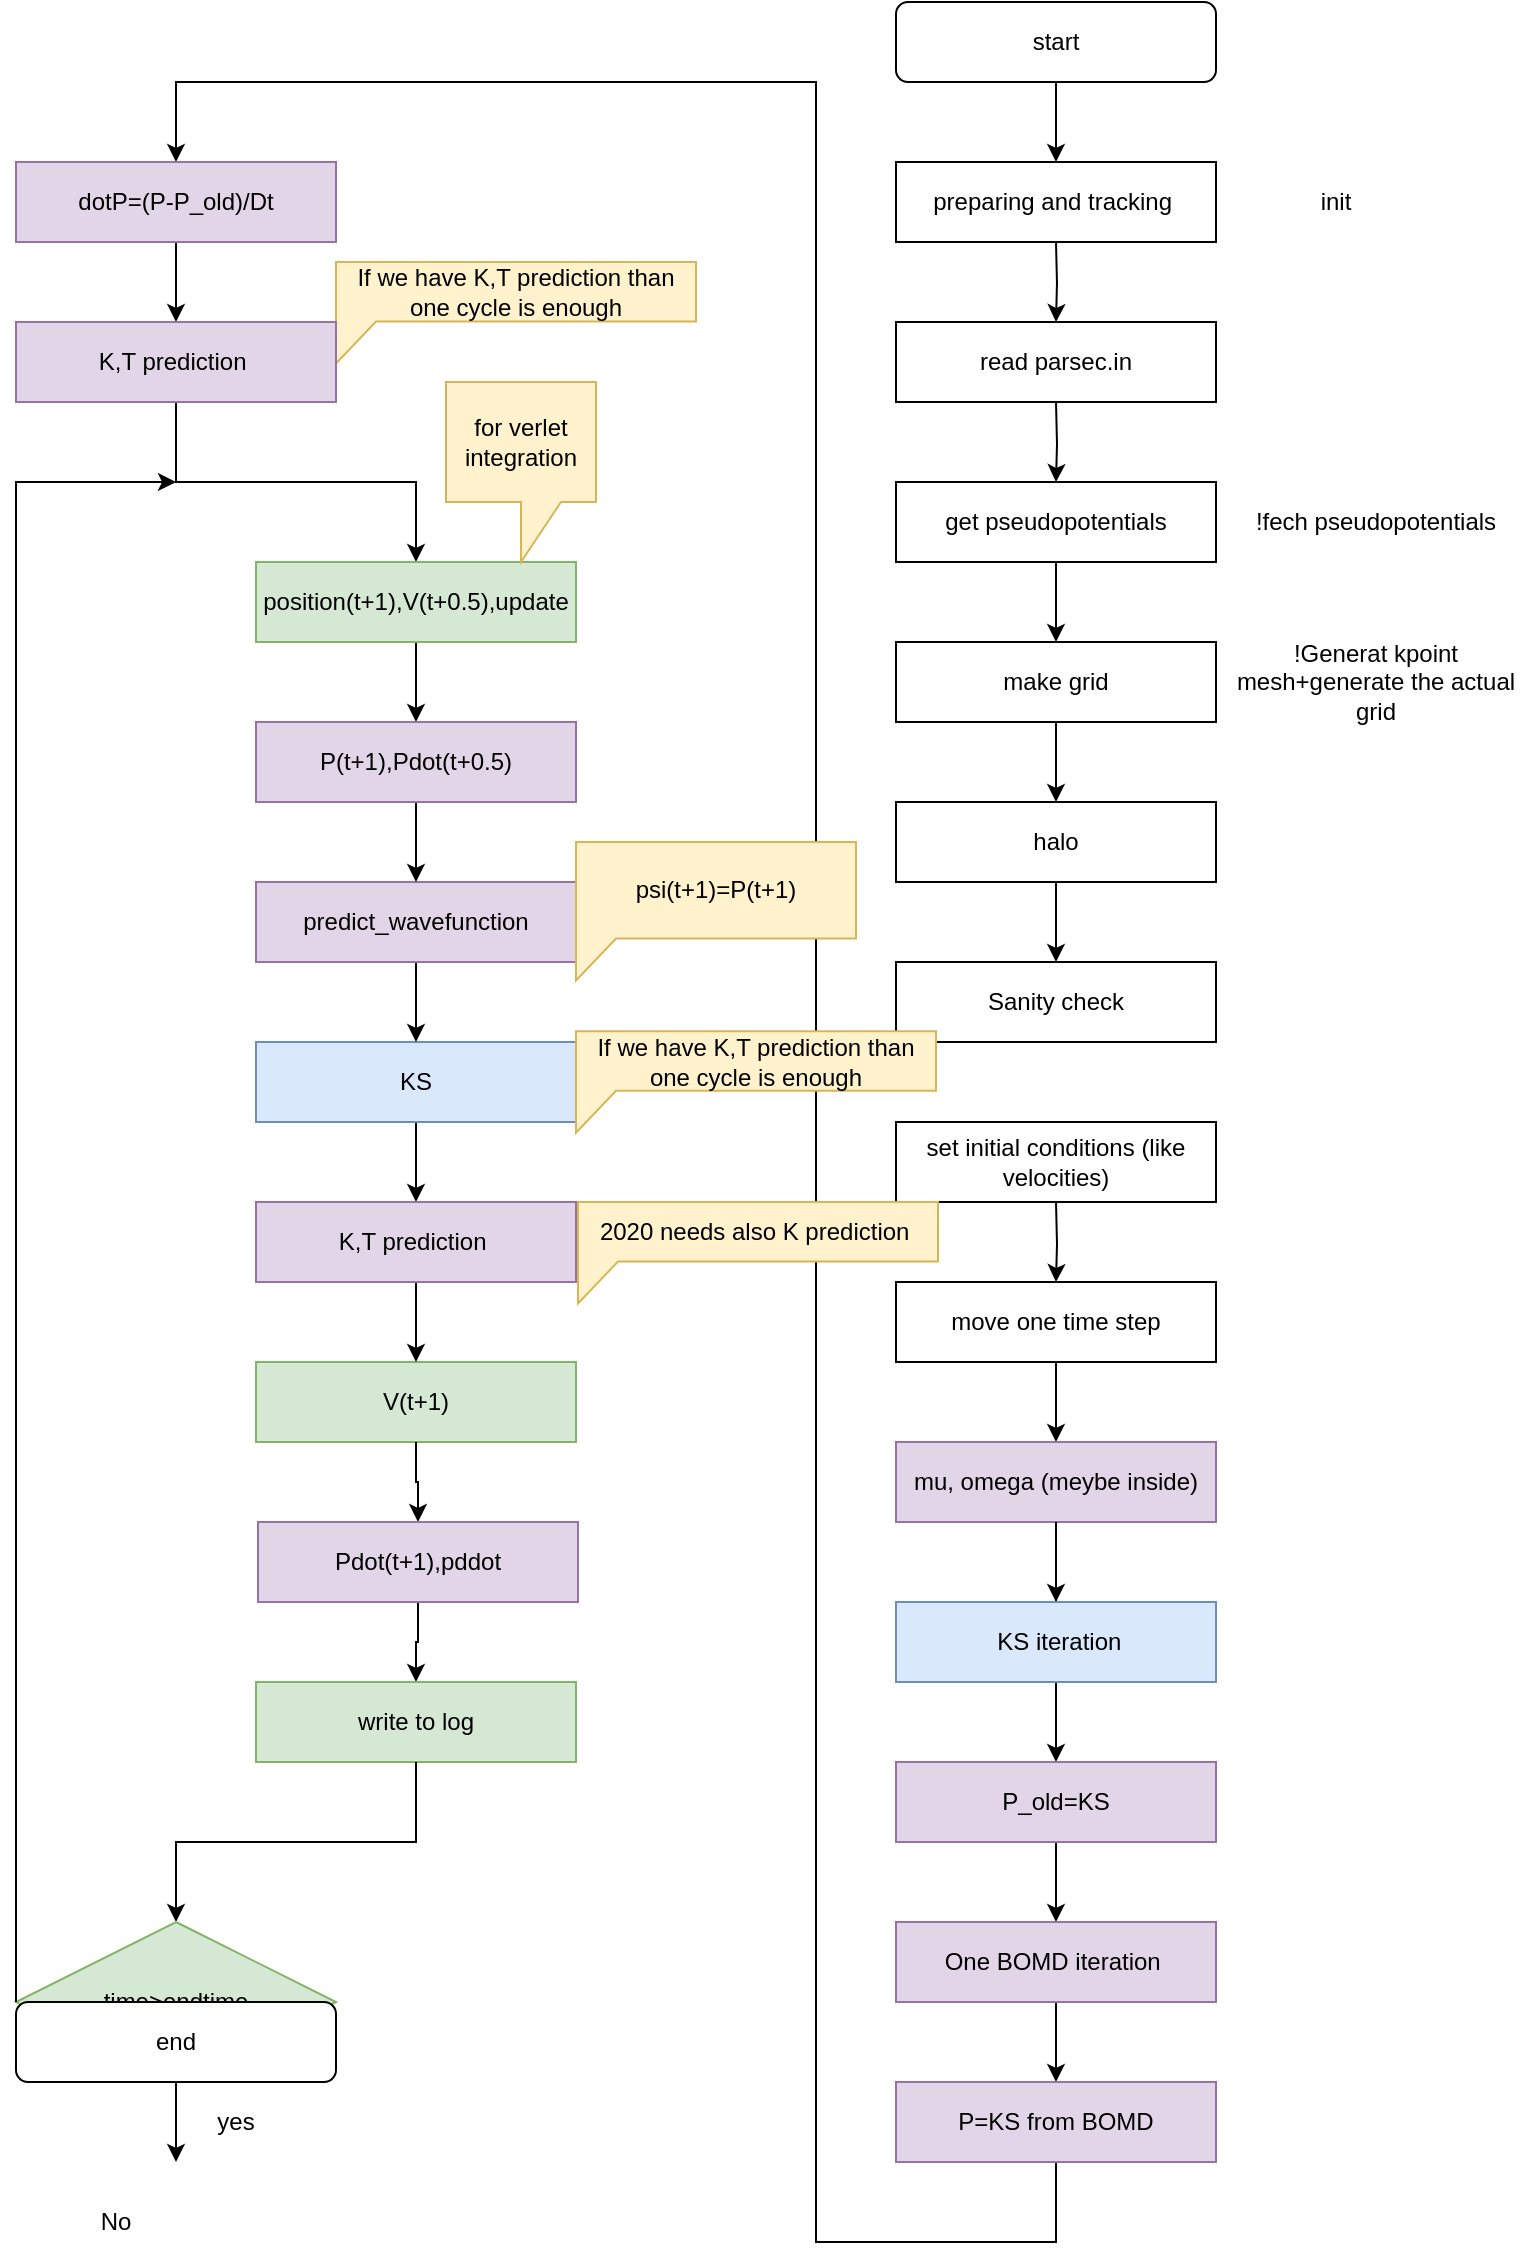 <mxfile version="22.1.5" type="github">
  <diagram name="Page-1" id="nUPiuCRVbXKer7cdgbRS">
    <mxGraphModel dx="2074" dy="1120" grid="1" gridSize="10" guides="1" tooltips="1" connect="1" arrows="1" fold="1" page="1" pageScale="1" pageWidth="827" pageHeight="1169" math="0" shadow="0">
      <root>
        <mxCell id="0" />
        <mxCell id="1" parent="0" />
        <mxCell id="meWhoNTzZQdbwV-DVgsE-1" value="" style="edgeStyle=orthogonalEdgeStyle;rounded=0;orthogonalLoop=1;jettySize=auto;html=1;" parent="1" source="meWhoNTzZQdbwV-DVgsE-2" target="meWhoNTzZQdbwV-DVgsE-5" edge="1">
          <mxGeometry relative="1" as="geometry" />
        </mxCell>
        <mxCell id="meWhoNTzZQdbwV-DVgsE-2" value="start" style="rounded=1;whiteSpace=wrap;html=1;" parent="1" vertex="1">
          <mxGeometry x="480" width="160" height="40" as="geometry" />
        </mxCell>
        <mxCell id="meWhoNTzZQdbwV-DVgsE-11" value="" style="edgeStyle=orthogonalEdgeStyle;rounded=0;orthogonalLoop=1;jettySize=auto;html=1;" parent="1" edge="1">
          <mxGeometry relative="1" as="geometry">
            <mxPoint x="560" y="160" as="targetPoint" />
            <mxPoint x="560" y="120" as="sourcePoint" />
          </mxGeometry>
        </mxCell>
        <mxCell id="meWhoNTzZQdbwV-DVgsE-5" value="preparing and tracking&amp;nbsp;" style="rounded=0;whiteSpace=wrap;html=1;" parent="1" vertex="1">
          <mxGeometry x="480" y="80" width="160" height="40" as="geometry" />
        </mxCell>
        <mxCell id="meWhoNTzZQdbwV-DVgsE-6" value="init" style="text;html=1;strokeColor=none;fillColor=none;align=center;verticalAlign=middle;whiteSpace=wrap;rounded=0;" parent="1" vertex="1">
          <mxGeometry x="640" y="80" width="120" height="40" as="geometry" />
        </mxCell>
        <mxCell id="meWhoNTzZQdbwV-DVgsE-8" value="!fech pseudopotentials" style="text;html=1;strokeColor=none;fillColor=none;align=center;verticalAlign=middle;whiteSpace=wrap;rounded=0;" parent="1" vertex="1">
          <mxGeometry x="640" y="240" width="160" height="40" as="geometry" />
        </mxCell>
        <mxCell id="meWhoNTzZQdbwV-DVgsE-13" value="" style="edgeStyle=orthogonalEdgeStyle;rounded=0;orthogonalLoop=1;jettySize=auto;html=1;" parent="1" target="meWhoNTzZQdbwV-DVgsE-12" edge="1">
          <mxGeometry relative="1" as="geometry">
            <mxPoint x="560" y="200" as="sourcePoint" />
          </mxGeometry>
        </mxCell>
        <mxCell id="meWhoNTzZQdbwV-DVgsE-20" value="" style="edgeStyle=orthogonalEdgeStyle;rounded=0;orthogonalLoop=1;jettySize=auto;html=1;" parent="1" source="meWhoNTzZQdbwV-DVgsE-12" target="meWhoNTzZQdbwV-DVgsE-19" edge="1">
          <mxGeometry relative="1" as="geometry" />
        </mxCell>
        <mxCell id="meWhoNTzZQdbwV-DVgsE-12" value="get pseudopotentials" style="whiteSpace=wrap;html=1;" parent="1" vertex="1">
          <mxGeometry x="480" y="240" width="160" height="40" as="geometry" />
        </mxCell>
        <mxCell id="meWhoNTzZQdbwV-DVgsE-16" value="read parsec.in" style="rounded=0;whiteSpace=wrap;html=1;" parent="1" vertex="1">
          <mxGeometry x="480" y="160" width="160" height="40" as="geometry" />
        </mxCell>
        <mxCell id="meWhoNTzZQdbwV-DVgsE-23" value="" style="edgeStyle=orthogonalEdgeStyle;rounded=0;orthogonalLoop=1;jettySize=auto;html=1;" parent="1" source="meWhoNTzZQdbwV-DVgsE-19" target="meWhoNTzZQdbwV-DVgsE-22" edge="1">
          <mxGeometry relative="1" as="geometry" />
        </mxCell>
        <mxCell id="meWhoNTzZQdbwV-DVgsE-19" value="make grid" style="whiteSpace=wrap;html=1;" parent="1" vertex="1">
          <mxGeometry x="480" y="320" width="160" height="40" as="geometry" />
        </mxCell>
        <mxCell id="meWhoNTzZQdbwV-DVgsE-21" value="!Generat kpoint mesh+generate the actual grid" style="text;html=1;strokeColor=none;fillColor=none;align=center;verticalAlign=middle;whiteSpace=wrap;rounded=0;" parent="1" vertex="1">
          <mxGeometry x="640" y="320" width="160" height="40" as="geometry" />
        </mxCell>
        <mxCell id="meWhoNTzZQdbwV-DVgsE-25" value="" style="edgeStyle=orthogonalEdgeStyle;rounded=0;orthogonalLoop=1;jettySize=auto;html=1;" parent="1" source="meWhoNTzZQdbwV-DVgsE-22" edge="1">
          <mxGeometry relative="1" as="geometry">
            <mxPoint x="560" y="480" as="targetPoint" />
          </mxGeometry>
        </mxCell>
        <mxCell id="meWhoNTzZQdbwV-DVgsE-22" value="halo" style="whiteSpace=wrap;html=1;" parent="1" vertex="1">
          <mxGeometry x="480" y="400" width="160" height="40" as="geometry" />
        </mxCell>
        <mxCell id="meWhoNTzZQdbwV-DVgsE-29" value="Sanity check" style="whiteSpace=wrap;html=1;" parent="1" vertex="1">
          <mxGeometry x="480" y="480" width="160" height="40" as="geometry" />
        </mxCell>
        <mxCell id="meWhoNTzZQdbwV-DVgsE-31" value="" style="endArrow=classic;html=1;rounded=0;exitX=0.5;exitY=1;exitDx=0;exitDy=0;" parent="1" source="0dsbQ9ZjG9rMAiAD8FBV-20" edge="1">
          <mxGeometry width="50" height="50" relative="1" as="geometry">
            <mxPoint x="690" y="1120" as="sourcePoint" />
            <mxPoint x="120" y="80" as="targetPoint" />
            <Array as="points">
              <mxPoint x="560" y="1120" />
              <mxPoint x="440" y="1120" />
              <mxPoint x="440" y="880" />
              <mxPoint x="440" y="800" />
              <mxPoint x="440" y="40" />
              <mxPoint x="320" y="40" />
              <mxPoint x="200" y="40" />
              <mxPoint x="120" y="40" />
            </Array>
          </mxGeometry>
        </mxCell>
        <mxCell id="fpvFAcqy5JWS7vJNMOJu-4" value="" style="endArrow=classic;html=1;rounded=0;exitX=0.5;exitY=1;exitDx=0;exitDy=0;entryX=0.5;entryY=0;entryDx=0;entryDy=0;" parent="1" target="fpvFAcqy5JWS7vJNMOJu-5" edge="1">
          <mxGeometry width="50" height="50" relative="1" as="geometry">
            <mxPoint x="120" y="200" as="sourcePoint" />
            <mxPoint x="200" y="280" as="targetPoint" />
            <Array as="points">
              <mxPoint x="120" y="240" />
              <mxPoint x="240" y="240" />
            </Array>
          </mxGeometry>
        </mxCell>
        <mxCell id="fpvFAcqy5JWS7vJNMOJu-8" value="" style="edgeStyle=orthogonalEdgeStyle;rounded=0;orthogonalLoop=1;jettySize=auto;html=1;" parent="1" source="fpvFAcqy5JWS7vJNMOJu-5" edge="1">
          <mxGeometry relative="1" as="geometry">
            <mxPoint x="240" y="360" as="targetPoint" />
          </mxGeometry>
        </mxCell>
        <mxCell id="fpvFAcqy5JWS7vJNMOJu-5" value="position(t+1),V(t+0.5),update" style="whiteSpace=wrap;html=1;fillColor=#d5e8d4;strokeColor=#82b366;" parent="1" vertex="1">
          <mxGeometry x="160" y="280" width="160" height="40" as="geometry" />
        </mxCell>
        <mxCell id="fpvFAcqy5JWS7vJNMOJu-12" value="" style="edgeStyle=orthogonalEdgeStyle;rounded=0;orthogonalLoop=1;jettySize=auto;html=1;" parent="1" source="fpvFAcqy5JWS7vJNMOJu-6" edge="1">
          <mxGeometry relative="1" as="geometry">
            <mxPoint x="240" y="600" as="targetPoint" />
          </mxGeometry>
        </mxCell>
        <mxCell id="fpvFAcqy5JWS7vJNMOJu-6" value="KS" style="whiteSpace=wrap;html=1;fillColor=#dae8fc;strokeColor=#6c8ebf;" parent="1" vertex="1">
          <mxGeometry x="160" y="520" width="160" height="40" as="geometry" />
        </mxCell>
        <mxCell id="fpvFAcqy5JWS7vJNMOJu-9" value="" style="edgeStyle=orthogonalEdgeStyle;rounded=0;orthogonalLoop=1;jettySize=auto;html=1;" parent="1" source="fpvFAcqy5JWS7vJNMOJu-7" target="fpvFAcqy5JWS7vJNMOJu-6" edge="1">
          <mxGeometry relative="1" as="geometry" />
        </mxCell>
        <mxCell id="fpvFAcqy5JWS7vJNMOJu-7" value="predict_wavefunction" style="whiteSpace=wrap;html=1;fillColor=#e1d5e7;strokeColor=#9673a6;" parent="1" vertex="1">
          <mxGeometry x="160" y="440" width="160" height="40" as="geometry" />
        </mxCell>
        <mxCell id="fpvFAcqy5JWS7vJNMOJu-10" value="for verlet integration" style="shape=callout;whiteSpace=wrap;html=1;perimeter=calloutPerimeter;fillColor=#fff2cc;strokeColor=#d6b656;" parent="1" vertex="1">
          <mxGeometry x="255" y="190" width="75" height="90" as="geometry" />
        </mxCell>
        <mxCell id="fpvFAcqy5JWS7vJNMOJu-14" value="" style="edgeStyle=orthogonalEdgeStyle;rounded=0;orthogonalLoop=1;jettySize=auto;html=1;" parent="1" source="0dsbQ9ZjG9rMAiAD8FBV-28" target="fpvFAcqy5JWS7vJNMOJu-13" edge="1">
          <mxGeometry relative="1" as="geometry" />
        </mxCell>
        <mxCell id="fpvFAcqy5JWS7vJNMOJu-11" value="V(t+1)" style="whiteSpace=wrap;html=1;fillColor=#d5e8d4;strokeColor=#82b366;" parent="1" vertex="1">
          <mxGeometry x="160" y="680" width="160" height="40" as="geometry" />
        </mxCell>
        <mxCell id="fpvFAcqy5JWS7vJNMOJu-13" value="write to log" style="whiteSpace=wrap;html=1;fillColor=#d5e8d4;strokeColor=#82b366;" parent="1" vertex="1">
          <mxGeometry x="160" y="840" width="160" height="40" as="geometry" />
        </mxCell>
        <mxCell id="fpvFAcqy5JWS7vJNMOJu-15" value="" style="endArrow=classic;html=1;rounded=0;exitX=0.5;exitY=1;exitDx=0;exitDy=0;entryX=0.5;entryY=0;entryDx=0;entryDy=0;entryPerimeter=0;" parent="1" source="fpvFAcqy5JWS7vJNMOJu-13" target="fpvFAcqy5JWS7vJNMOJu-16" edge="1">
          <mxGeometry width="50" height="50" relative="1" as="geometry">
            <mxPoint x="310" y="660" as="sourcePoint" />
            <mxPoint x="120" y="960" as="targetPoint" />
            <Array as="points">
              <mxPoint x="240" y="920" />
              <mxPoint x="120" y="920" />
            </Array>
          </mxGeometry>
        </mxCell>
        <mxCell id="fpvFAcqy5JWS7vJNMOJu-19" value="" style="edgeStyle=orthogonalEdgeStyle;rounded=0;orthogonalLoop=1;jettySize=auto;html=1;" parent="1" source="fpvFAcqy5JWS7vJNMOJu-16" edge="1">
          <mxGeometry relative="1" as="geometry">
            <mxPoint x="120" y="1080" as="targetPoint" />
          </mxGeometry>
        </mxCell>
        <mxCell id="fpvFAcqy5JWS7vJNMOJu-16" value="time&amp;gt;endtime" style="rhombus;whiteSpace=wrap;html=1;fillColor=#d5e8d4;strokeColor=#82b366;" parent="1" vertex="1">
          <mxGeometry x="40" y="960" width="160" height="80" as="geometry" />
        </mxCell>
        <mxCell id="fpvFAcqy5JWS7vJNMOJu-17" value="" style="endArrow=classic;html=1;rounded=0;exitX=0;exitY=0.5;exitDx=0;exitDy=0;" parent="1" source="fpvFAcqy5JWS7vJNMOJu-16" edge="1">
          <mxGeometry width="50" height="50" relative="1" as="geometry">
            <mxPoint x="310" y="420" as="sourcePoint" />
            <mxPoint x="120" y="240" as="targetPoint" />
            <Array as="points">
              <mxPoint x="40" y="240" />
            </Array>
          </mxGeometry>
        </mxCell>
        <mxCell id="fpvFAcqy5JWS7vJNMOJu-18" value="end" style="rounded=1;whiteSpace=wrap;html=1;" parent="1" vertex="1">
          <mxGeometry x="40" y="1000" width="160" height="40" as="geometry" />
        </mxCell>
        <mxCell id="fpvFAcqy5JWS7vJNMOJu-20" value="No" style="text;html=1;strokeColor=none;fillColor=none;align=center;verticalAlign=middle;whiteSpace=wrap;rounded=0;" parent="1" vertex="1">
          <mxGeometry x="60" y="1090" width="60" height="40" as="geometry" />
        </mxCell>
        <mxCell id="fpvFAcqy5JWS7vJNMOJu-21" value="yes" style="text;html=1;strokeColor=none;fillColor=none;align=center;verticalAlign=middle;whiteSpace=wrap;rounded=0;" parent="1" vertex="1">
          <mxGeometry x="120" y="1040" width="60" height="40" as="geometry" />
        </mxCell>
        <mxCell id="0dsbQ9ZjG9rMAiAD8FBV-4" value="" style="edgeStyle=orthogonalEdgeStyle;rounded=0;orthogonalLoop=1;jettySize=auto;html=1;" parent="1" target="0dsbQ9ZjG9rMAiAD8FBV-5" edge="1">
          <mxGeometry relative="1" as="geometry">
            <mxPoint x="560" y="600" as="sourcePoint" />
          </mxGeometry>
        </mxCell>
        <mxCell id="0dsbQ9ZjG9rMAiAD8FBV-12" value="" style="edgeStyle=orthogonalEdgeStyle;rounded=0;orthogonalLoop=1;jettySize=auto;html=1;" parent="1" source="0dsbQ9ZjG9rMAiAD8FBV-5" target="0dsbQ9ZjG9rMAiAD8FBV-11" edge="1">
          <mxGeometry relative="1" as="geometry" />
        </mxCell>
        <mxCell id="0dsbQ9ZjG9rMAiAD8FBV-5" value="move one time step" style="whiteSpace=wrap;html=1;" parent="1" vertex="1">
          <mxGeometry x="480" y="640" width="160" height="40" as="geometry" />
        </mxCell>
        <mxCell id="0dsbQ9ZjG9rMAiAD8FBV-6" value="set initial conditions (like velocities)" style="rounded=0;whiteSpace=wrap;html=1;" parent="1" vertex="1">
          <mxGeometry x="480" y="560" width="160" height="40" as="geometry" />
        </mxCell>
        <mxCell id="0dsbQ9ZjG9rMAiAD8FBV-11" value="mu, omega (meybe inside)" style="whiteSpace=wrap;html=1;fillColor=#e1d5e7;strokeColor=#9673a6;" parent="1" vertex="1">
          <mxGeometry x="480" y="720" width="160" height="40" as="geometry" />
        </mxCell>
        <mxCell id="0dsbQ9ZjG9rMAiAD8FBV-13" value="" style="edgeStyle=orthogonalEdgeStyle;rounded=0;orthogonalLoop=1;jettySize=auto;html=1;" parent="1" edge="1">
          <mxGeometry relative="1" as="geometry">
            <mxPoint x="560" y="800" as="sourcePoint" />
            <mxPoint x="560" y="800" as="targetPoint" />
            <Array as="points">
              <mxPoint x="560" y="760" />
              <mxPoint x="560" y="760" />
            </Array>
          </mxGeometry>
        </mxCell>
        <mxCell id="0dsbQ9ZjG9rMAiAD8FBV-14" value="" style="edgeStyle=orthogonalEdgeStyle;rounded=0;orthogonalLoop=1;jettySize=auto;html=1;" parent="1" source="0dsbQ9ZjG9rMAiAD8FBV-15" target="0dsbQ9ZjG9rMAiAD8FBV-17" edge="1">
          <mxGeometry relative="1" as="geometry" />
        </mxCell>
        <mxCell id="0dsbQ9ZjG9rMAiAD8FBV-15" value="&amp;nbsp;KS iteration" style="whiteSpace=wrap;html=1;fillColor=#dae8fc;strokeColor=#6c8ebf;" parent="1" vertex="1">
          <mxGeometry x="480" y="800" width="160" height="40" as="geometry" />
        </mxCell>
        <mxCell id="0dsbQ9ZjG9rMAiAD8FBV-16" value="" style="edgeStyle=orthogonalEdgeStyle;rounded=0;orthogonalLoop=1;jettySize=auto;html=1;" parent="1" source="0dsbQ9ZjG9rMAiAD8FBV-17" target="0dsbQ9ZjG9rMAiAD8FBV-19" edge="1">
          <mxGeometry relative="1" as="geometry" />
        </mxCell>
        <mxCell id="0dsbQ9ZjG9rMAiAD8FBV-17" value="P_old=KS" style="whiteSpace=wrap;html=1;fillColor=#e1d5e7;strokeColor=#9673a6;" parent="1" vertex="1">
          <mxGeometry x="480" y="880" width="160" height="40" as="geometry" />
        </mxCell>
        <mxCell id="0dsbQ9ZjG9rMAiAD8FBV-18" value="" style="edgeStyle=orthogonalEdgeStyle;rounded=0;orthogonalLoop=1;jettySize=auto;html=1;" parent="1" source="0dsbQ9ZjG9rMAiAD8FBV-19" target="0dsbQ9ZjG9rMAiAD8FBV-20" edge="1">
          <mxGeometry relative="1" as="geometry" />
        </mxCell>
        <mxCell id="0dsbQ9ZjG9rMAiAD8FBV-19" value="One BOMD iteration&amp;nbsp;" style="whiteSpace=wrap;html=1;fillColor=#e1d5e7;strokeColor=#9673a6;" parent="1" vertex="1">
          <mxGeometry x="480" y="960" width="160" height="40" as="geometry" />
        </mxCell>
        <mxCell id="0dsbQ9ZjG9rMAiAD8FBV-20" value="P=KS from BOMD" style="whiteSpace=wrap;html=1;fillColor=#e1d5e7;strokeColor=#9673a6;" parent="1" vertex="1">
          <mxGeometry x="480" y="1040" width="160" height="40" as="geometry" />
        </mxCell>
        <mxCell id="jcBNPwm7q84aEnQI9bpm-4" value="" style="edgeStyle=orthogonalEdgeStyle;rounded=0;orthogonalLoop=1;jettySize=auto;html=1;" edge="1" parent="1" source="0dsbQ9ZjG9rMAiAD8FBV-21" target="jcBNPwm7q84aEnQI9bpm-3">
          <mxGeometry relative="1" as="geometry" />
        </mxCell>
        <mxCell id="0dsbQ9ZjG9rMAiAD8FBV-21" value="dotP=(P-P_old)/Dt" style="whiteSpace=wrap;html=1;fillColor=#e1d5e7;strokeColor=#9673a6;" parent="1" vertex="1">
          <mxGeometry x="40" y="80" width="160" height="40" as="geometry" />
        </mxCell>
        <mxCell id="0dsbQ9ZjG9rMAiAD8FBV-22" value="2020 needs also K prediction&amp;nbsp;" style="shape=callout;whiteSpace=wrap;html=1;perimeter=calloutPerimeter;rotation=0;size=21;position=0;position2=0;fillColor=#fff2cc;strokeColor=#d6b656;" parent="1" vertex="1">
          <mxGeometry x="321" y="600" width="180" height="50.75" as="geometry" />
        </mxCell>
        <mxCell id="0dsbQ9ZjG9rMAiAD8FBV-25" value="psi(t+1)=P(t+1)" style="shape=callout;whiteSpace=wrap;html=1;perimeter=calloutPerimeter;rotation=0;size=21;position=0;position2=0;fillColor=#fff2cc;strokeColor=#d6b656;" parent="1" vertex="1">
          <mxGeometry x="320" y="420" width="140" height="69.25" as="geometry" />
        </mxCell>
        <mxCell id="0dsbQ9ZjG9rMAiAD8FBV-27" value="" style="edgeStyle=orthogonalEdgeStyle;rounded=0;orthogonalLoop=1;jettySize=auto;html=1;" parent="1" source="0dsbQ9ZjG9rMAiAD8FBV-26" target="fpvFAcqy5JWS7vJNMOJu-7" edge="1">
          <mxGeometry relative="1" as="geometry" />
        </mxCell>
        <mxCell id="0dsbQ9ZjG9rMAiAD8FBV-26" value="P(t+1),Pdot(t+0.5)" style="whiteSpace=wrap;html=1;fillColor=#e1d5e7;strokeColor=#9673a6;" parent="1" vertex="1">
          <mxGeometry x="160" y="360" width="160" height="40" as="geometry" />
        </mxCell>
        <mxCell id="0dsbQ9ZjG9rMAiAD8FBV-29" value="" style="edgeStyle=orthogonalEdgeStyle;rounded=0;orthogonalLoop=1;jettySize=auto;html=1;" parent="1" source="fpvFAcqy5JWS7vJNMOJu-11" target="0dsbQ9ZjG9rMAiAD8FBV-28" edge="1">
          <mxGeometry relative="1" as="geometry">
            <mxPoint x="240" y="720" as="sourcePoint" />
            <mxPoint x="240" y="840" as="targetPoint" />
          </mxGeometry>
        </mxCell>
        <mxCell id="0dsbQ9ZjG9rMAiAD8FBV-28" value="Pdot(t+1),pddot" style="whiteSpace=wrap;html=1;fillColor=#e1d5e7;strokeColor=#9673a6;" parent="1" vertex="1">
          <mxGeometry x="161" y="760" width="160" height="40" as="geometry" />
        </mxCell>
        <mxCell id="0dsbQ9ZjG9rMAiAD8FBV-31" value="" style="edgeStyle=orthogonalEdgeStyle;rounded=0;orthogonalLoop=1;jettySize=auto;html=1;" parent="1" source="0dsbQ9ZjG9rMAiAD8FBV-30" target="fpvFAcqy5JWS7vJNMOJu-11" edge="1">
          <mxGeometry relative="1" as="geometry" />
        </mxCell>
        <mxCell id="0dsbQ9ZjG9rMAiAD8FBV-30" value="K,T prediction&amp;nbsp;" style="rounded=0;whiteSpace=wrap;html=1;fillColor=#e1d5e7;strokeColor=#9673a6;" parent="1" vertex="1">
          <mxGeometry x="160" y="600" width="160" height="40" as="geometry" />
        </mxCell>
        <mxCell id="jcBNPwm7q84aEnQI9bpm-1" value="If we have K,T prediction than one cycle is enough" style="shape=callout;whiteSpace=wrap;html=1;perimeter=calloutPerimeter;rotation=0;size=21;position=0;position2=0;fillColor=#fff2cc;strokeColor=#d6b656;" vertex="1" parent="1">
          <mxGeometry x="320" y="514.63" width="180" height="50.75" as="geometry" />
        </mxCell>
        <mxCell id="jcBNPwm7q84aEnQI9bpm-2" value="If we have K,T prediction than one cycle is enough" style="shape=callout;whiteSpace=wrap;html=1;perimeter=calloutPerimeter;rotation=0;size=21;position=0;position2=0;fillColor=#fff2cc;strokeColor=#d6b656;" vertex="1" parent="1">
          <mxGeometry x="200" y="130" width="180" height="50.75" as="geometry" />
        </mxCell>
        <mxCell id="jcBNPwm7q84aEnQI9bpm-3" value="K,T prediction&amp;nbsp;" style="rounded=0;whiteSpace=wrap;html=1;fillColor=#e1d5e7;strokeColor=#9673a6;" vertex="1" parent="1">
          <mxGeometry x="40" y="160" width="160" height="40" as="geometry" />
        </mxCell>
      </root>
    </mxGraphModel>
  </diagram>
</mxfile>
